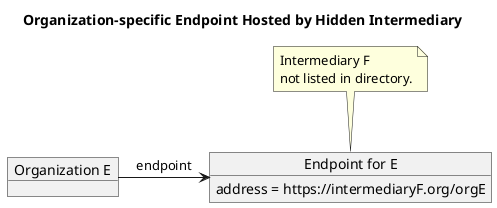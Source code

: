 @startuml
hide footbox

title Organization-specific Endpoint Hosted by Hidden Intermediary

object "Organization E" as OrganizationE
object "Endpoint for E" as EndpointE
EndpointE : address = https://intermediaryF.org/orgE

OrganizationE -> EndpointE : endpoint
note "Intermediary F\nnot listed in directory." as N1
N1 .. EndpointE

@enduml
